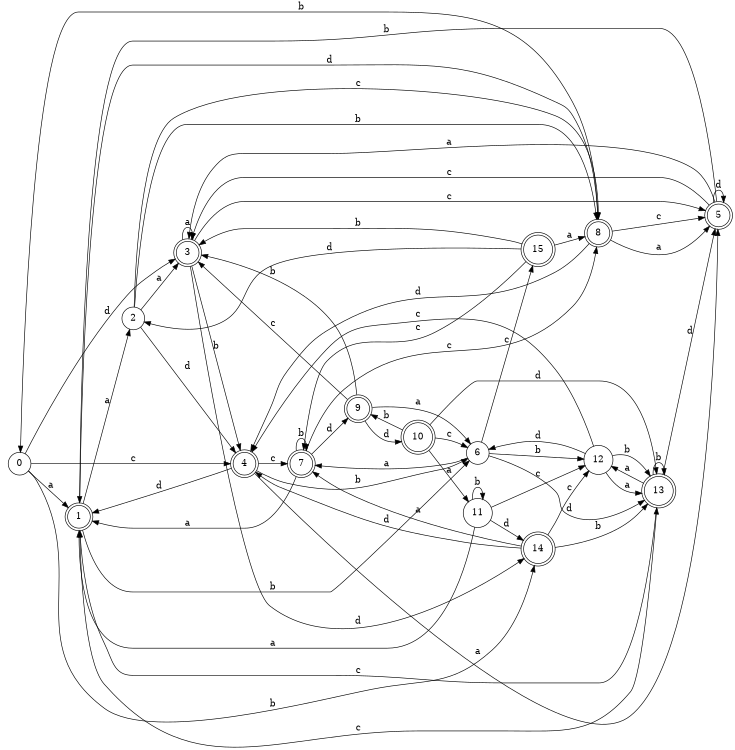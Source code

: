 digraph n13_9 {
__start0 [label="" shape="none"];

rankdir=LR;
size="8,5";

s0 [style="filled", color="black", fillcolor="white" shape="circle", label="0"];
s1 [style="rounded,filled", color="black", fillcolor="white" shape="doublecircle", label="1"];
s2 [style="filled", color="black", fillcolor="white" shape="circle", label="2"];
s3 [style="rounded,filled", color="black", fillcolor="white" shape="doublecircle", label="3"];
s4 [style="rounded,filled", color="black", fillcolor="white" shape="doublecircle", label="4"];
s5 [style="rounded,filled", color="black", fillcolor="white" shape="doublecircle", label="5"];
s6 [style="filled", color="black", fillcolor="white" shape="circle", label="6"];
s7 [style="rounded,filled", color="black", fillcolor="white" shape="doublecircle", label="7"];
s8 [style="rounded,filled", color="black", fillcolor="white" shape="doublecircle", label="8"];
s9 [style="rounded,filled", color="black", fillcolor="white" shape="doublecircle", label="9"];
s10 [style="rounded,filled", color="black", fillcolor="white" shape="doublecircle", label="10"];
s11 [style="filled", color="black", fillcolor="white" shape="circle", label="11"];
s12 [style="filled", color="black", fillcolor="white" shape="circle", label="12"];
s13 [style="rounded,filled", color="black", fillcolor="white" shape="doublecircle", label="13"];
s14 [style="rounded,filled", color="black", fillcolor="white" shape="doublecircle", label="14"];
s15 [style="rounded,filled", color="black", fillcolor="white" shape="doublecircle", label="15"];
s0 -> s1 [label="a"];
s0 -> s14 [label="b"];
s0 -> s4 [label="c"];
s0 -> s3 [label="d"];
s1 -> s2 [label="a"];
s1 -> s6 [label="b"];
s1 -> s13 [label="c"];
s1 -> s8 [label="d"];
s2 -> s3 [label="a"];
s2 -> s8 [label="b"];
s2 -> s8 [label="c"];
s2 -> s4 [label="d"];
s3 -> s3 [label="a"];
s3 -> s4 [label="b"];
s3 -> s5 [label="c"];
s3 -> s14 [label="d"];
s4 -> s5 [label="a"];
s4 -> s6 [label="b"];
s4 -> s7 [label="c"];
s4 -> s1 [label="d"];
s5 -> s3 [label="a"];
s5 -> s1 [label="b"];
s5 -> s3 [label="c"];
s5 -> s5 [label="d"];
s6 -> s7 [label="a"];
s6 -> s12 [label="b"];
s6 -> s15 [label="c"];
s6 -> s13 [label="d"];
s7 -> s1 [label="a"];
s7 -> s7 [label="b"];
s7 -> s8 [label="c"];
s7 -> s9 [label="d"];
s8 -> s5 [label="a"];
s8 -> s0 [label="b"];
s8 -> s5 [label="c"];
s8 -> s4 [label="d"];
s9 -> s6 [label="a"];
s9 -> s3 [label="b"];
s9 -> s3 [label="c"];
s9 -> s10 [label="d"];
s10 -> s11 [label="a"];
s10 -> s9 [label="b"];
s10 -> s6 [label="c"];
s10 -> s13 [label="d"];
s11 -> s1 [label="a"];
s11 -> s11 [label="b"];
s11 -> s12 [label="c"];
s11 -> s14 [label="d"];
s12 -> s13 [label="a"];
s12 -> s13 [label="b"];
s12 -> s4 [label="c"];
s12 -> s6 [label="d"];
s13 -> s12 [label="a"];
s13 -> s13 [label="b"];
s13 -> s1 [label="c"];
s13 -> s5 [label="d"];
s14 -> s7 [label="a"];
s14 -> s13 [label="b"];
s14 -> s12 [label="c"];
s14 -> s4 [label="d"];
s15 -> s8 [label="a"];
s15 -> s3 [label="b"];
s15 -> s7 [label="c"];
s15 -> s2 [label="d"];

}